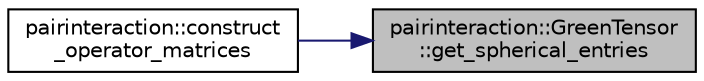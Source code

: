 digraph "pairinteraction::GreenTensor::get_spherical_entries"
{
 // INTERACTIVE_SVG=YES
 // LATEX_PDF_SIZE
  bgcolor="transparent";
  edge [fontname="Helvetica",fontsize="10",labelfontname="Helvetica",labelfontsize="10"];
  node [fontname="Helvetica",fontsize="10",shape=record];
  rankdir="RL";
  Node1 [label="pairinteraction::GreenTensor\l::get_spherical_entries",height=0.2,width=0.4,color="black", fillcolor="grey75", style="filled", fontcolor="black",tooltip=" "];
  Node1 -> Node2 [dir="back",color="midnightblue",fontsize="10",style="solid",fontname="Helvetica"];
  Node2 [label="pairinteraction::construct\l_operator_matrices",height=0.2,width=0.4,color="black",URL="$namespacepairinteraction.html#ad77930d827a7100ec1e6c317b9f2daf2",tooltip=" "];
}
